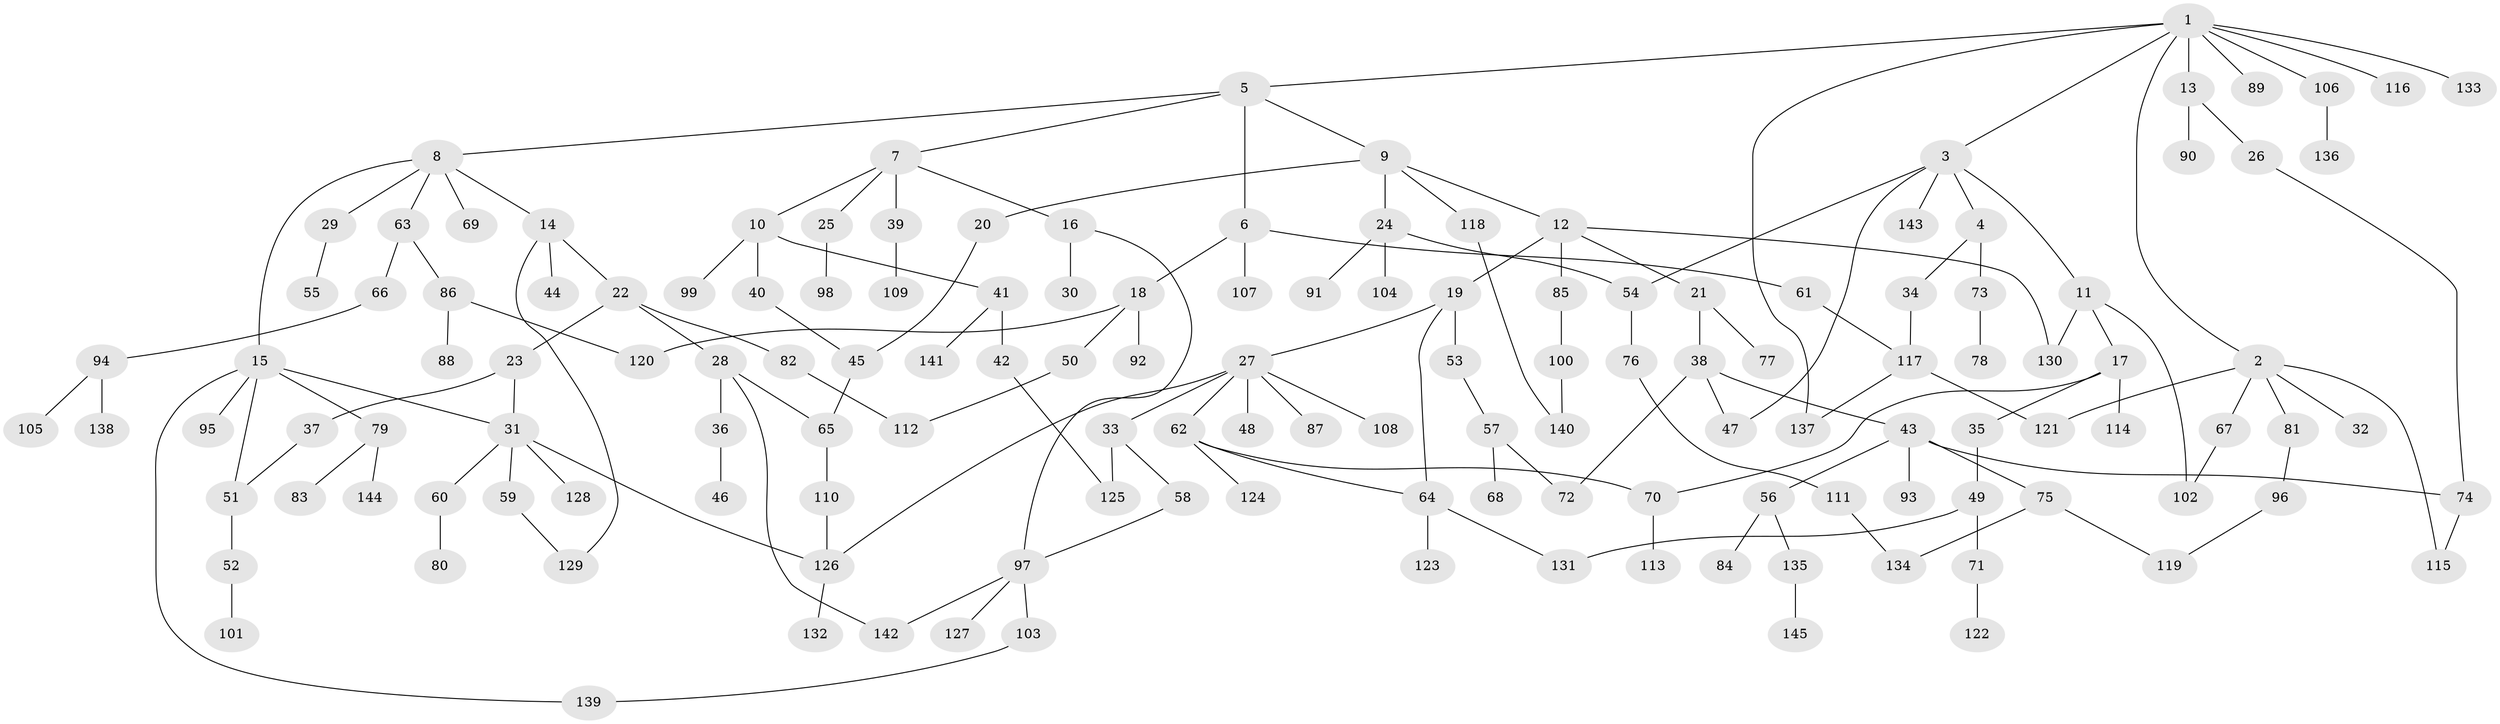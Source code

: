 // Generated by graph-tools (version 1.1) at 2025/49/03/09/25 03:49:18]
// undirected, 145 vertices, 173 edges
graph export_dot {
graph [start="1"]
  node [color=gray90,style=filled];
  1;
  2;
  3;
  4;
  5;
  6;
  7;
  8;
  9;
  10;
  11;
  12;
  13;
  14;
  15;
  16;
  17;
  18;
  19;
  20;
  21;
  22;
  23;
  24;
  25;
  26;
  27;
  28;
  29;
  30;
  31;
  32;
  33;
  34;
  35;
  36;
  37;
  38;
  39;
  40;
  41;
  42;
  43;
  44;
  45;
  46;
  47;
  48;
  49;
  50;
  51;
  52;
  53;
  54;
  55;
  56;
  57;
  58;
  59;
  60;
  61;
  62;
  63;
  64;
  65;
  66;
  67;
  68;
  69;
  70;
  71;
  72;
  73;
  74;
  75;
  76;
  77;
  78;
  79;
  80;
  81;
  82;
  83;
  84;
  85;
  86;
  87;
  88;
  89;
  90;
  91;
  92;
  93;
  94;
  95;
  96;
  97;
  98;
  99;
  100;
  101;
  102;
  103;
  104;
  105;
  106;
  107;
  108;
  109;
  110;
  111;
  112;
  113;
  114;
  115;
  116;
  117;
  118;
  119;
  120;
  121;
  122;
  123;
  124;
  125;
  126;
  127;
  128;
  129;
  130;
  131;
  132;
  133;
  134;
  135;
  136;
  137;
  138;
  139;
  140;
  141;
  142;
  143;
  144;
  145;
  1 -- 2;
  1 -- 3;
  1 -- 5;
  1 -- 13;
  1 -- 89;
  1 -- 106;
  1 -- 116;
  1 -- 133;
  1 -- 137;
  2 -- 32;
  2 -- 67;
  2 -- 81;
  2 -- 121;
  2 -- 115;
  3 -- 4;
  3 -- 11;
  3 -- 47;
  3 -- 54;
  3 -- 143;
  4 -- 34;
  4 -- 73;
  5 -- 6;
  5 -- 7;
  5 -- 8;
  5 -- 9;
  6 -- 18;
  6 -- 61;
  6 -- 107;
  7 -- 10;
  7 -- 16;
  7 -- 25;
  7 -- 39;
  8 -- 14;
  8 -- 15;
  8 -- 29;
  8 -- 63;
  8 -- 69;
  9 -- 12;
  9 -- 20;
  9 -- 24;
  9 -- 118;
  10 -- 40;
  10 -- 41;
  10 -- 99;
  11 -- 17;
  11 -- 102;
  11 -- 130;
  12 -- 19;
  12 -- 21;
  12 -- 85;
  12 -- 130;
  13 -- 26;
  13 -- 90;
  14 -- 22;
  14 -- 44;
  14 -- 129;
  15 -- 31;
  15 -- 51;
  15 -- 79;
  15 -- 95;
  15 -- 139;
  16 -- 30;
  16 -- 97;
  17 -- 35;
  17 -- 70;
  17 -- 114;
  18 -- 50;
  18 -- 92;
  18 -- 120;
  19 -- 27;
  19 -- 53;
  19 -- 64;
  20 -- 45;
  21 -- 38;
  21 -- 77;
  22 -- 23;
  22 -- 28;
  22 -- 82;
  23 -- 37;
  23 -- 31;
  24 -- 91;
  24 -- 104;
  24 -- 54;
  25 -- 98;
  26 -- 74;
  27 -- 33;
  27 -- 48;
  27 -- 62;
  27 -- 87;
  27 -- 108;
  27 -- 126;
  28 -- 36;
  28 -- 65;
  28 -- 142;
  29 -- 55;
  31 -- 59;
  31 -- 60;
  31 -- 128;
  31 -- 126;
  33 -- 58;
  33 -- 125;
  34 -- 117;
  35 -- 49;
  36 -- 46;
  37 -- 51;
  38 -- 43;
  38 -- 72;
  38 -- 47;
  39 -- 109;
  40 -- 45;
  41 -- 42;
  41 -- 141;
  42 -- 125;
  43 -- 56;
  43 -- 75;
  43 -- 93;
  43 -- 74;
  45 -- 65;
  49 -- 71;
  49 -- 131;
  50 -- 112;
  51 -- 52;
  52 -- 101;
  53 -- 57;
  54 -- 76;
  56 -- 84;
  56 -- 135;
  57 -- 68;
  57 -- 72;
  58 -- 97;
  59 -- 129;
  60 -- 80;
  61 -- 117;
  62 -- 64;
  62 -- 124;
  62 -- 70;
  63 -- 66;
  63 -- 86;
  64 -- 123;
  64 -- 131;
  65 -- 110;
  66 -- 94;
  67 -- 102;
  70 -- 113;
  71 -- 122;
  73 -- 78;
  74 -- 115;
  75 -- 134;
  75 -- 119;
  76 -- 111;
  79 -- 83;
  79 -- 144;
  81 -- 96;
  82 -- 112;
  85 -- 100;
  86 -- 88;
  86 -- 120;
  94 -- 105;
  94 -- 138;
  96 -- 119;
  97 -- 103;
  97 -- 127;
  97 -- 142;
  100 -- 140;
  103 -- 139;
  106 -- 136;
  110 -- 126;
  111 -- 134;
  117 -- 121;
  117 -- 137;
  118 -- 140;
  126 -- 132;
  135 -- 145;
}
